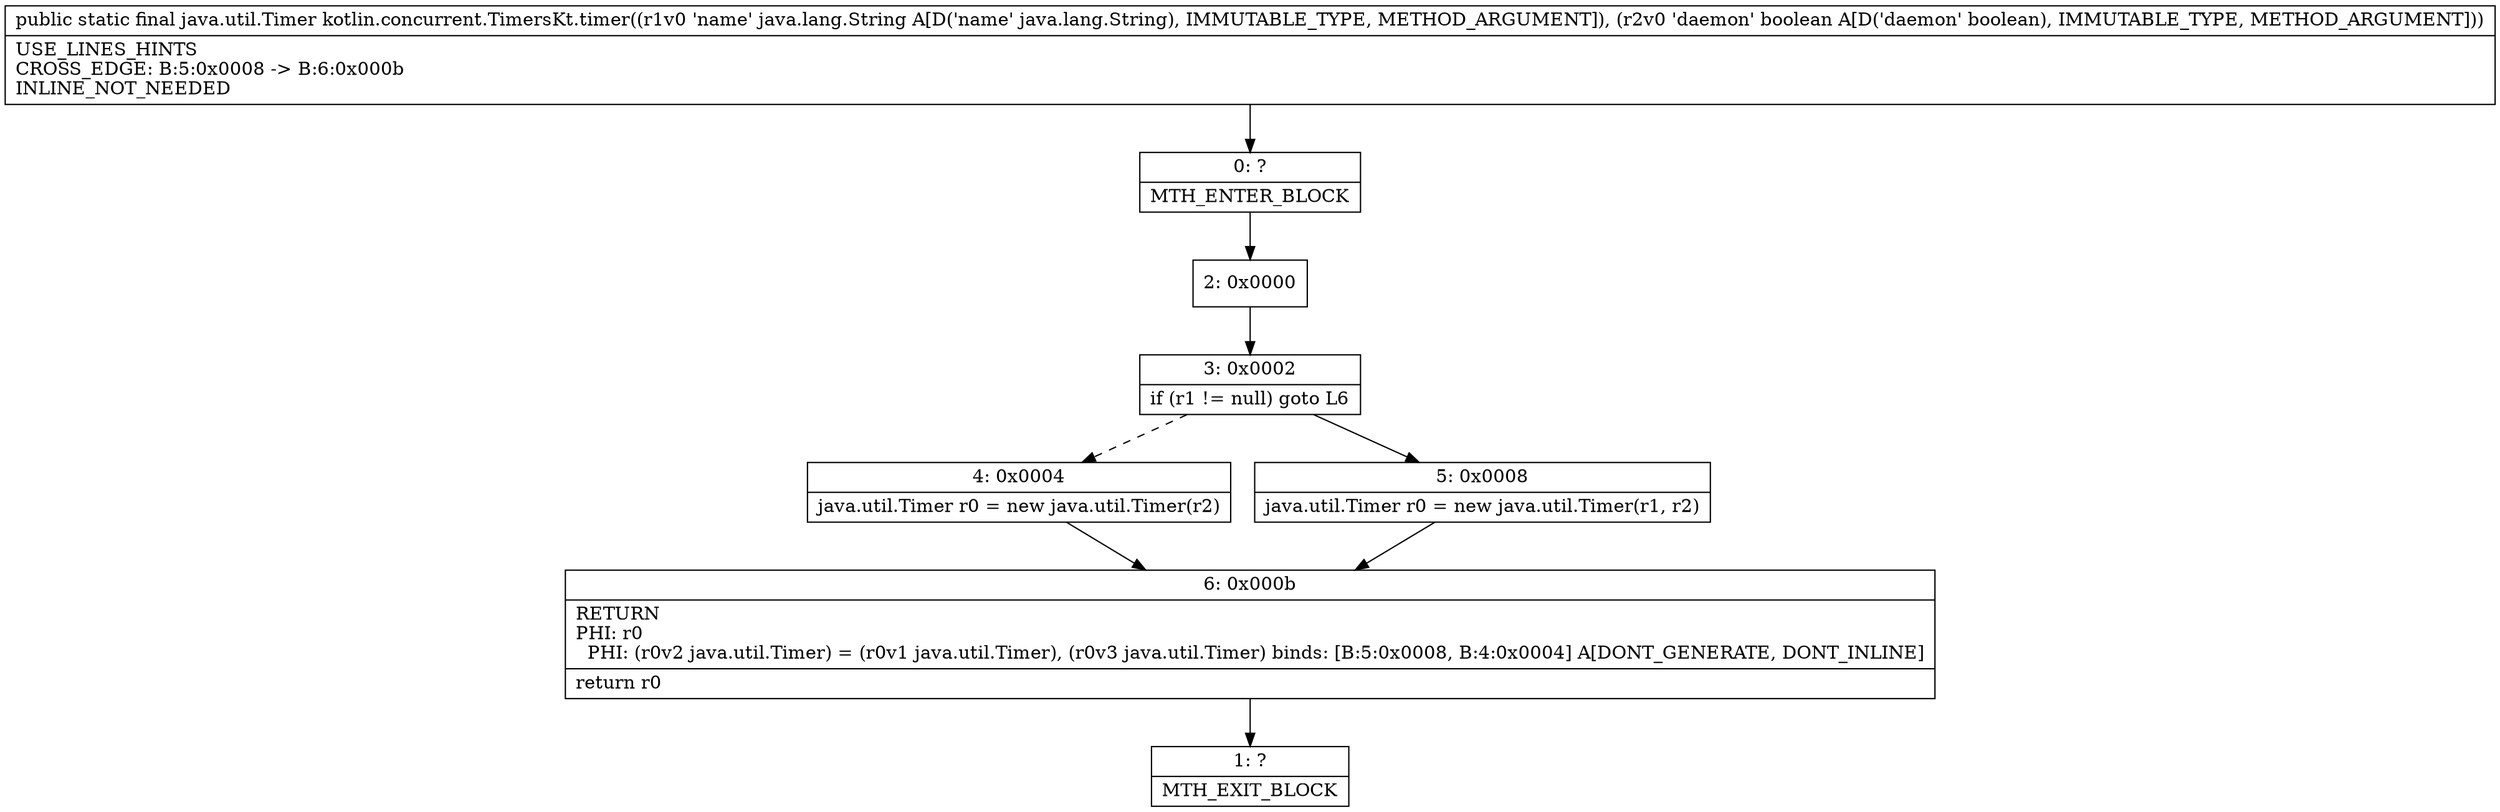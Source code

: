 digraph "CFG forkotlin.concurrent.TimersKt.timer(Ljava\/lang\/String;Z)Ljava\/util\/Timer;" {
Node_0 [shape=record,label="{0\:\ ?|MTH_ENTER_BLOCK\l}"];
Node_2 [shape=record,label="{2\:\ 0x0000}"];
Node_3 [shape=record,label="{3\:\ 0x0002|if (r1 != null) goto L6\l}"];
Node_4 [shape=record,label="{4\:\ 0x0004|java.util.Timer r0 = new java.util.Timer(r2)\l}"];
Node_6 [shape=record,label="{6\:\ 0x000b|RETURN\lPHI: r0 \l  PHI: (r0v2 java.util.Timer) = (r0v1 java.util.Timer), (r0v3 java.util.Timer) binds: [B:5:0x0008, B:4:0x0004] A[DONT_GENERATE, DONT_INLINE]\l|return r0\l}"];
Node_1 [shape=record,label="{1\:\ ?|MTH_EXIT_BLOCK\l}"];
Node_5 [shape=record,label="{5\:\ 0x0008|java.util.Timer r0 = new java.util.Timer(r1, r2)\l}"];
MethodNode[shape=record,label="{public static final java.util.Timer kotlin.concurrent.TimersKt.timer((r1v0 'name' java.lang.String A[D('name' java.lang.String), IMMUTABLE_TYPE, METHOD_ARGUMENT]), (r2v0 'daemon' boolean A[D('daemon' boolean), IMMUTABLE_TYPE, METHOD_ARGUMENT]))  | USE_LINES_HINTS\lCROSS_EDGE: B:5:0x0008 \-\> B:6:0x000b\lINLINE_NOT_NEEDED\l}"];
MethodNode -> Node_0;Node_0 -> Node_2;
Node_2 -> Node_3;
Node_3 -> Node_4[style=dashed];
Node_3 -> Node_5;
Node_4 -> Node_6;
Node_6 -> Node_1;
Node_5 -> Node_6;
}

